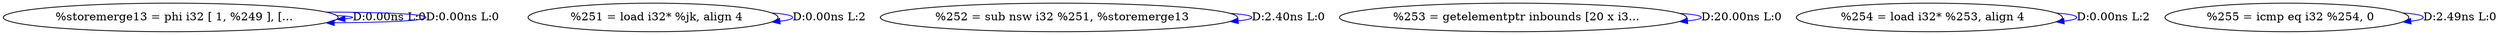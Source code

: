 digraph {
Node0x2d17ec0[label="  %storemerge13 = phi i32 [ 1, %249 ], [..."];
Node0x2d17ec0 -> Node0x2d17ec0[label="D:0.00ns L:0",color=blue];
Node0x2d17ec0 -> Node0x2d17ec0[label="D:0.00ns L:0",color=blue];
Node0x2d18080[label="  %251 = load i32* %jk, align 4"];
Node0x2d18080 -> Node0x2d18080[label="D:0.00ns L:2",color=blue];
Node0x2d18160[label="  %252 = sub nsw i32 %251, %storemerge13"];
Node0x2d18160 -> Node0x2d18160[label="D:2.40ns L:0",color=blue];
Node0x2d18240[label="  %253 = getelementptr inbounds [20 x i3..."];
Node0x2d18240 -> Node0x2d18240[label="D:20.00ns L:0",color=blue];
Node0x2d18320[label="  %254 = load i32* %253, align 4"];
Node0x2d18320 -> Node0x2d18320[label="D:0.00ns L:2",color=blue];
Node0x2d18400[label="  %255 = icmp eq i32 %254, 0"];
Node0x2d18400 -> Node0x2d18400[label="D:2.49ns L:0",color=blue];
}
